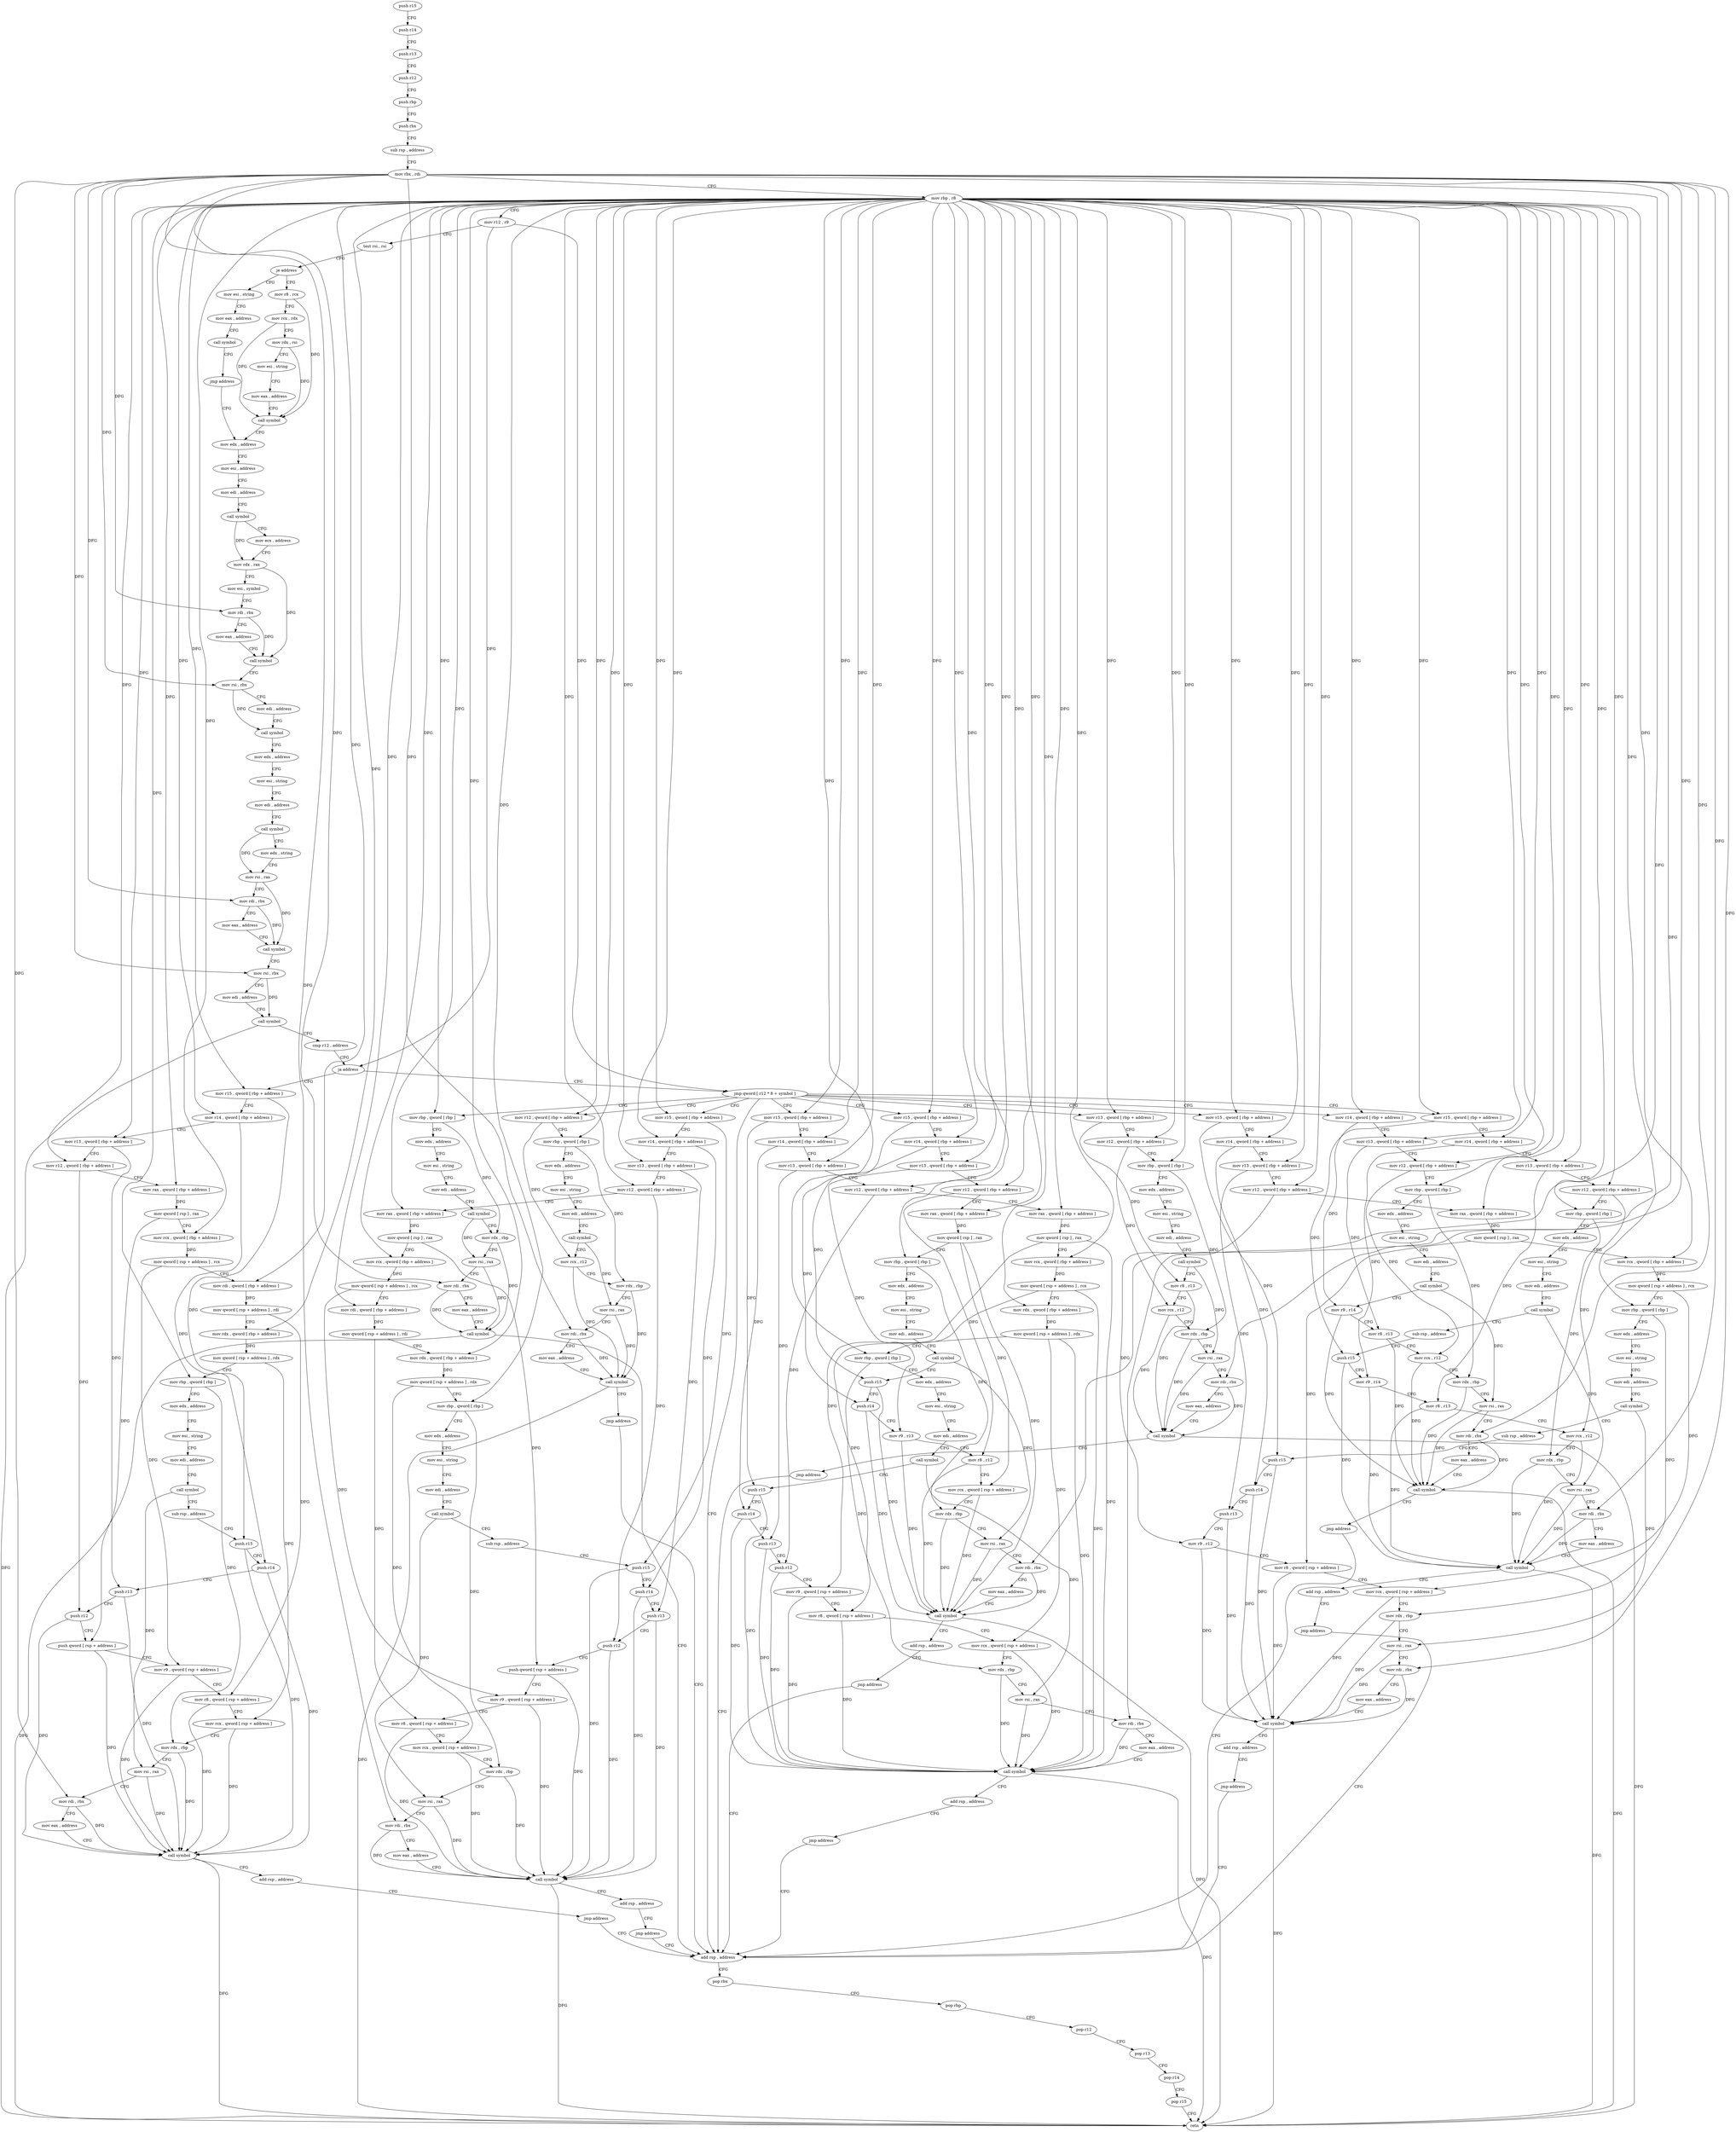 digraph "func" {
"4236779" [label = "push r15" ]
"4236781" [label = "push r14" ]
"4236783" [label = "push r13" ]
"4236785" [label = "push r12" ]
"4236787" [label = "push rbp" ]
"4236788" [label = "push rbx" ]
"4236789" [label = "sub rsp , address" ]
"4236793" [label = "mov rbx , rdi" ]
"4236796" [label = "mov rbp , r8" ]
"4236799" [label = "mov r12 , r9" ]
"4236802" [label = "test rsi , rsi" ]
"4236805" [label = "je address" ]
"4236966" [label = "mov esi , string" ]
"4236811" [label = "mov r8 , rcx" ]
"4236971" [label = "mov eax , address" ]
"4236976" [label = "call symbol" ]
"4236981" [label = "jmp address" ]
"4236835" [label = "mov edx , address" ]
"4236814" [label = "mov rcx , rdx" ]
"4236817" [label = "mov rdx , rsi" ]
"4236820" [label = "mov esi , string" ]
"4236825" [label = "mov eax , address" ]
"4236830" [label = "call symbol" ]
"4236840" [label = "mov esi , address" ]
"4236845" [label = "mov edi , address" ]
"4236850" [label = "call symbol" ]
"4236855" [label = "mov ecx , address" ]
"4236860" [label = "mov rdx , rax" ]
"4236863" [label = "mov esi , symbol" ]
"4236868" [label = "mov rdi , rbx" ]
"4236871" [label = "mov eax , address" ]
"4236876" [label = "call symbol" ]
"4236881" [label = "mov rsi , rbx" ]
"4236884" [label = "mov edi , address" ]
"4236889" [label = "call symbol" ]
"4236894" [label = "mov edx , address" ]
"4236899" [label = "mov esi , string" ]
"4236904" [label = "mov edi , address" ]
"4236909" [label = "call symbol" ]
"4236914" [label = "mov edx , string" ]
"4236919" [label = "mov rsi , rax" ]
"4236922" [label = "mov rdi , rbx" ]
"4236925" [label = "mov eax , address" ]
"4236930" [label = "call symbol" ]
"4236935" [label = "mov rsi , rbx" ]
"4236938" [label = "mov edi , address" ]
"4236943" [label = "call symbol" ]
"4236948" [label = "cmp r12 , address" ]
"4236952" [label = "ja address" ]
"4237757" [label = "mov r15 , qword [ rbp + address ]" ]
"4236958" [label = "jmp qword [ r12 * 8 + symbol ]" ]
"4237761" [label = "mov r14 , qword [ rbp + address ]" ]
"4237765" [label = "mov r13 , qword [ rbp + address ]" ]
"4237769" [label = "mov r12 , qword [ rbp + address ]" ]
"4237773" [label = "mov rax , qword [ rbp + address ]" ]
"4237777" [label = "mov qword [ rsp ] , rax" ]
"4237781" [label = "mov rcx , qword [ rbp + address ]" ]
"4237785" [label = "mov qword [ rsp + address ] , rcx" ]
"4237790" [label = "mov rdi , qword [ rbp + address ]" ]
"4237794" [label = "mov qword [ rsp + address ] , rdi" ]
"4237799" [label = "mov rdx , qword [ rbp + address ]" ]
"4237803" [label = "mov qword [ rsp + address ] , rdx" ]
"4237808" [label = "mov rbp , qword [ rbp ]" ]
"4237812" [label = "mov edx , address" ]
"4237817" [label = "mov esi , string" ]
"4237822" [label = "mov edi , address" ]
"4237827" [label = "call symbol" ]
"4237832" [label = "sub rsp , address" ]
"4237836" [label = "push r15" ]
"4237838" [label = "push r14" ]
"4237840" [label = "push r13" ]
"4237842" [label = "push r12" ]
"4237844" [label = "push qword [ rsp + address ]" ]
"4237848" [label = "mov r9 , qword [ rsp + address ]" ]
"4237853" [label = "mov r8 , qword [ rsp + address ]" ]
"4237858" [label = "mov rcx , qword [ rsp + address ]" ]
"4237863" [label = "mov rdx , rbp" ]
"4237866" [label = "mov rsi , rax" ]
"4237869" [label = "mov rdi , rbx" ]
"4237872" [label = "mov eax , address" ]
"4237877" [label = "call symbol" ]
"4237882" [label = "add rsp , address" ]
"4237886" [label = "jmp address" ]
"4237029" [label = "add rsp , address" ]
"4236986" [label = "mov rbp , qword [ rbp ]" ]
"4237044" [label = "mov r12 , qword [ rbp + address ]" ]
"4237096" [label = "mov r13 , qword [ rbp + address ]" ]
"4237155" [label = "mov r14 , qword [ rbp + address ]" ]
"4237224" [label = "mov r15 , qword [ rbp + address ]" ]
"4237307" [label = "mov r15 , qword [ rbp + address ]" ]
"4237398" [label = "mov r15 , qword [ rbp + address ]" ]
"4237506" [label = "mov r15 , qword [ rbp + address ]" ]
"4237623" [label = "mov r15 , qword [ rbp + address ]" ]
"4237033" [label = "pop rbx" ]
"4237034" [label = "pop rbp" ]
"4237035" [label = "pop r12" ]
"4237037" [label = "pop r13" ]
"4237039" [label = "pop r14" ]
"4237041" [label = "pop r15" ]
"4237043" [label = "retn" ]
"4236990" [label = "mov edx , address" ]
"4236995" [label = "mov esi , string" ]
"4237000" [label = "mov edi , address" ]
"4237005" [label = "call symbol" ]
"4237010" [label = "mov rdx , rbp" ]
"4237013" [label = "mov rsi , rax" ]
"4237016" [label = "mov rdi , rbx" ]
"4237019" [label = "mov eax , address" ]
"4237024" [label = "call symbol" ]
"4237048" [label = "mov rbp , qword [ rbp ]" ]
"4237052" [label = "mov edx , address" ]
"4237057" [label = "mov esi , string" ]
"4237062" [label = "mov edi , address" ]
"4237067" [label = "call symbol" ]
"4237072" [label = "mov rcx , r12" ]
"4237075" [label = "mov rdx , rbp" ]
"4237078" [label = "mov rsi , rax" ]
"4237081" [label = "mov rdi , rbx" ]
"4237084" [label = "mov eax , address" ]
"4237089" [label = "call symbol" ]
"4237094" [label = "jmp address" ]
"4237100" [label = "mov r12 , qword [ rbp + address ]" ]
"4237104" [label = "mov rbp , qword [ rbp ]" ]
"4237108" [label = "mov edx , address" ]
"4237113" [label = "mov esi , string" ]
"4237118" [label = "mov edi , address" ]
"4237123" [label = "call symbol" ]
"4237128" [label = "mov r8 , r13" ]
"4237131" [label = "mov rcx , r12" ]
"4237134" [label = "mov rdx , rbp" ]
"4237137" [label = "mov rsi , rax" ]
"4237140" [label = "mov rdi , rbx" ]
"4237143" [label = "mov eax , address" ]
"4237148" [label = "call symbol" ]
"4237153" [label = "jmp address" ]
"4237159" [label = "mov r13 , qword [ rbp + address ]" ]
"4237163" [label = "mov r12 , qword [ rbp + address ]" ]
"4237167" [label = "mov rbp , qword [ rbp ]" ]
"4237171" [label = "mov edx , address" ]
"4237176" [label = "mov esi , string" ]
"4237181" [label = "mov edi , address" ]
"4237186" [label = "call symbol" ]
"4237191" [label = "mov r9 , r14" ]
"4237194" [label = "mov r8 , r13" ]
"4237197" [label = "mov rcx , r12" ]
"4237200" [label = "mov rdx , rbp" ]
"4237203" [label = "mov rsi , rax" ]
"4237206" [label = "mov rdi , rbx" ]
"4237209" [label = "mov eax , address" ]
"4237214" [label = "call symbol" ]
"4237219" [label = "jmp address" ]
"4237228" [label = "mov r14 , qword [ rbp + address ]" ]
"4237232" [label = "mov r13 , qword [ rbp + address ]" ]
"4237236" [label = "mov r12 , qword [ rbp + address ]" ]
"4237240" [label = "mov rbp , qword [ rbp ]" ]
"4237244" [label = "mov edx , address" ]
"4237249" [label = "mov esi , string" ]
"4237254" [label = "mov edi , address" ]
"4237259" [label = "call symbol" ]
"4237264" [label = "sub rsp , address" ]
"4237268" [label = "push r15" ]
"4237270" [label = "mov r9 , r14" ]
"4237273" [label = "mov r8 , r13" ]
"4237276" [label = "mov rcx , r12" ]
"4237279" [label = "mov rdx , rbp" ]
"4237282" [label = "mov rsi , rax" ]
"4237285" [label = "mov rdi , rbx" ]
"4237288" [label = "mov eax , address" ]
"4237293" [label = "call symbol" ]
"4237298" [label = "add rsp , address" ]
"4237302" [label = "jmp address" ]
"4237311" [label = "mov r14 , qword [ rbp + address ]" ]
"4237315" [label = "mov r13 , qword [ rbp + address ]" ]
"4237319" [label = "mov r12 , qword [ rbp + address ]" ]
"4237323" [label = "mov rax , qword [ rbp + address ]" ]
"4237327" [label = "mov qword [ rsp ] , rax" ]
"4237331" [label = "mov rbp , qword [ rbp ]" ]
"4237335" [label = "mov edx , address" ]
"4237340" [label = "mov esi , string" ]
"4237345" [label = "mov edi , address" ]
"4237350" [label = "call symbol" ]
"4237355" [label = "push r15" ]
"4237357" [label = "push r14" ]
"4237359" [label = "mov r9 , r13" ]
"4237362" [label = "mov r8 , r12" ]
"4237365" [label = "mov rcx , qword [ rsp + address ]" ]
"4237370" [label = "mov rdx , rbp" ]
"4237373" [label = "mov rsi , rax" ]
"4237376" [label = "mov rdi , rbx" ]
"4237379" [label = "mov eax , address" ]
"4237384" [label = "call symbol" ]
"4237389" [label = "add rsp , address" ]
"4237393" [label = "jmp address" ]
"4237402" [label = "mov r14 , qword [ rbp + address ]" ]
"4237406" [label = "mov r13 , qword [ rbp + address ]" ]
"4237410" [label = "mov r12 , qword [ rbp + address ]" ]
"4237414" [label = "mov rax , qword [ rbp + address ]" ]
"4237418" [label = "mov qword [ rsp ] , rax" ]
"4237422" [label = "mov rcx , qword [ rbp + address ]" ]
"4237426" [label = "mov qword [ rsp + address ] , rcx" ]
"4237431" [label = "mov rbp , qword [ rbp ]" ]
"4237435" [label = "mov edx , address" ]
"4237440" [label = "mov esi , string" ]
"4237445" [label = "mov edi , address" ]
"4237450" [label = "call symbol" ]
"4237455" [label = "sub rsp , address" ]
"4237459" [label = "push r15" ]
"4237461" [label = "push r14" ]
"4237463" [label = "push r13" ]
"4237465" [label = "mov r9 , r12" ]
"4237468" [label = "mov r8 , qword [ rsp + address ]" ]
"4237473" [label = "mov rcx , qword [ rsp + address ]" ]
"4237478" [label = "mov rdx , rbp" ]
"4237481" [label = "mov rsi , rax" ]
"4237484" [label = "mov rdi , rbx" ]
"4237487" [label = "mov eax , address" ]
"4237492" [label = "call symbol" ]
"4237497" [label = "add rsp , address" ]
"4237501" [label = "jmp address" ]
"4237510" [label = "mov r14 , qword [ rbp + address ]" ]
"4237514" [label = "mov r13 , qword [ rbp + address ]" ]
"4237518" [label = "mov r12 , qword [ rbp + address ]" ]
"4237522" [label = "mov rax , qword [ rbp + address ]" ]
"4237526" [label = "mov qword [ rsp ] , rax" ]
"4237530" [label = "mov rcx , qword [ rbp + address ]" ]
"4237534" [label = "mov qword [ rsp + address ] , rcx" ]
"4237539" [label = "mov rdx , qword [ rbp + address ]" ]
"4237543" [label = "mov qword [ rsp + address ] , rdx" ]
"4237548" [label = "mov rbp , qword [ rbp ]" ]
"4237552" [label = "mov edx , address" ]
"4237557" [label = "mov esi , string" ]
"4237562" [label = "mov edi , address" ]
"4237567" [label = "call symbol" ]
"4237572" [label = "push r15" ]
"4237574" [label = "push r14" ]
"4237576" [label = "push r13" ]
"4237578" [label = "push r12" ]
"4237580" [label = "mov r9 , qword [ rsp + address ]" ]
"4237585" [label = "mov r8 , qword [ rsp + address ]" ]
"4237590" [label = "mov rcx , qword [ rsp + address ]" ]
"4237595" [label = "mov rdx , rbp" ]
"4237598" [label = "mov rsi , rax" ]
"4237601" [label = "mov rdi , rbx" ]
"4237604" [label = "mov eax , address" ]
"4237609" [label = "call symbol" ]
"4237614" [label = "add rsp , address" ]
"4237618" [label = "jmp address" ]
"4237627" [label = "mov r14 , qword [ rbp + address ]" ]
"4237631" [label = "mov r13 , qword [ rbp + address ]" ]
"4237635" [label = "mov r12 , qword [ rbp + address ]" ]
"4237639" [label = "mov rax , qword [ rbp + address ]" ]
"4237643" [label = "mov qword [ rsp ] , rax" ]
"4237647" [label = "mov rcx , qword [ rbp + address ]" ]
"4237651" [label = "mov qword [ rsp + address ] , rcx" ]
"4237656" [label = "mov rdi , qword [ rbp + address ]" ]
"4237660" [label = "mov qword [ rsp + address ] , rdi" ]
"4237665" [label = "mov rdx , qword [ rbp + address ]" ]
"4237669" [label = "mov qword [ rsp + address ] , rdx" ]
"4237674" [label = "mov rbp , qword [ rbp ]" ]
"4237678" [label = "mov edx , address" ]
"4237683" [label = "mov esi , string" ]
"4237688" [label = "mov edi , address" ]
"4237693" [label = "call symbol" ]
"4237698" [label = "sub rsp , address" ]
"4237702" [label = "push r15" ]
"4237704" [label = "push r14" ]
"4237706" [label = "push r13" ]
"4237708" [label = "push r12" ]
"4237710" [label = "push qword [ rsp + address ]" ]
"4237714" [label = "mov r9 , qword [ rsp + address ]" ]
"4237719" [label = "mov r8 , qword [ rsp + address ]" ]
"4237724" [label = "mov rcx , qword [ rsp + address ]" ]
"4237729" [label = "mov rdx , rbp" ]
"4237732" [label = "mov rsi , rax" ]
"4237735" [label = "mov rdi , rbx" ]
"4237738" [label = "mov eax , address" ]
"4237743" [label = "call symbol" ]
"4237748" [label = "add rsp , address" ]
"4237752" [label = "jmp address" ]
"4236779" -> "4236781" [ label = "CFG" ]
"4236781" -> "4236783" [ label = "CFG" ]
"4236783" -> "4236785" [ label = "CFG" ]
"4236785" -> "4236787" [ label = "CFG" ]
"4236787" -> "4236788" [ label = "CFG" ]
"4236788" -> "4236789" [ label = "CFG" ]
"4236789" -> "4236793" [ label = "CFG" ]
"4236793" -> "4236796" [ label = "CFG" ]
"4236793" -> "4236868" [ label = "DFG" ]
"4236793" -> "4236881" [ label = "DFG" ]
"4236793" -> "4236922" [ label = "DFG" ]
"4236793" -> "4236935" [ label = "DFG" ]
"4236793" -> "4237869" [ label = "DFG" ]
"4236793" -> "4237016" [ label = "DFG" ]
"4236793" -> "4237081" [ label = "DFG" ]
"4236793" -> "4237140" [ label = "DFG" ]
"4236793" -> "4237206" [ label = "DFG" ]
"4236793" -> "4237285" [ label = "DFG" ]
"4236793" -> "4237376" [ label = "DFG" ]
"4236793" -> "4237484" [ label = "DFG" ]
"4236793" -> "4237601" [ label = "DFG" ]
"4236793" -> "4237735" [ label = "DFG" ]
"4236796" -> "4236799" [ label = "CFG" ]
"4236796" -> "4237757" [ label = "DFG" ]
"4236796" -> "4237761" [ label = "DFG" ]
"4236796" -> "4237765" [ label = "DFG" ]
"4236796" -> "4237769" [ label = "DFG" ]
"4236796" -> "4237773" [ label = "DFG" ]
"4236796" -> "4237781" [ label = "DFG" ]
"4236796" -> "4237790" [ label = "DFG" ]
"4236796" -> "4237799" [ label = "DFG" ]
"4236796" -> "4237808" [ label = "DFG" ]
"4236796" -> "4236986" [ label = "DFG" ]
"4236796" -> "4237044" [ label = "DFG" ]
"4236796" -> "4237048" [ label = "DFG" ]
"4236796" -> "4237096" [ label = "DFG" ]
"4236796" -> "4237100" [ label = "DFG" ]
"4236796" -> "4237104" [ label = "DFG" ]
"4236796" -> "4237155" [ label = "DFG" ]
"4236796" -> "4237159" [ label = "DFG" ]
"4236796" -> "4237163" [ label = "DFG" ]
"4236796" -> "4237167" [ label = "DFG" ]
"4236796" -> "4237224" [ label = "DFG" ]
"4236796" -> "4237228" [ label = "DFG" ]
"4236796" -> "4237232" [ label = "DFG" ]
"4236796" -> "4237236" [ label = "DFG" ]
"4236796" -> "4237240" [ label = "DFG" ]
"4236796" -> "4237307" [ label = "DFG" ]
"4236796" -> "4237311" [ label = "DFG" ]
"4236796" -> "4237315" [ label = "DFG" ]
"4236796" -> "4237319" [ label = "DFG" ]
"4236796" -> "4237323" [ label = "DFG" ]
"4236796" -> "4237331" [ label = "DFG" ]
"4236796" -> "4237398" [ label = "DFG" ]
"4236796" -> "4237402" [ label = "DFG" ]
"4236796" -> "4237406" [ label = "DFG" ]
"4236796" -> "4237410" [ label = "DFG" ]
"4236796" -> "4237414" [ label = "DFG" ]
"4236796" -> "4237422" [ label = "DFG" ]
"4236796" -> "4237431" [ label = "DFG" ]
"4236796" -> "4237506" [ label = "DFG" ]
"4236796" -> "4237510" [ label = "DFG" ]
"4236796" -> "4237514" [ label = "DFG" ]
"4236796" -> "4237518" [ label = "DFG" ]
"4236796" -> "4237522" [ label = "DFG" ]
"4236796" -> "4237530" [ label = "DFG" ]
"4236796" -> "4237539" [ label = "DFG" ]
"4236796" -> "4237548" [ label = "DFG" ]
"4236796" -> "4237623" [ label = "DFG" ]
"4236796" -> "4237627" [ label = "DFG" ]
"4236796" -> "4237631" [ label = "DFG" ]
"4236796" -> "4237635" [ label = "DFG" ]
"4236796" -> "4237639" [ label = "DFG" ]
"4236796" -> "4237647" [ label = "DFG" ]
"4236796" -> "4237656" [ label = "DFG" ]
"4236796" -> "4237665" [ label = "DFG" ]
"4236796" -> "4237674" [ label = "DFG" ]
"4236799" -> "4236802" [ label = "CFG" ]
"4236799" -> "4236952" [ label = "DFG" ]
"4236799" -> "4236958" [ label = "DFG" ]
"4236802" -> "4236805" [ label = "CFG" ]
"4236805" -> "4236966" [ label = "CFG" ]
"4236805" -> "4236811" [ label = "CFG" ]
"4236966" -> "4236971" [ label = "CFG" ]
"4236811" -> "4236814" [ label = "CFG" ]
"4236811" -> "4236830" [ label = "DFG" ]
"4236971" -> "4236976" [ label = "CFG" ]
"4236976" -> "4236981" [ label = "CFG" ]
"4236981" -> "4236835" [ label = "CFG" ]
"4236835" -> "4236840" [ label = "CFG" ]
"4236814" -> "4236817" [ label = "CFG" ]
"4236814" -> "4236830" [ label = "DFG" ]
"4236817" -> "4236820" [ label = "CFG" ]
"4236817" -> "4236830" [ label = "DFG" ]
"4236820" -> "4236825" [ label = "CFG" ]
"4236825" -> "4236830" [ label = "CFG" ]
"4236830" -> "4236835" [ label = "CFG" ]
"4236840" -> "4236845" [ label = "CFG" ]
"4236845" -> "4236850" [ label = "CFG" ]
"4236850" -> "4236855" [ label = "CFG" ]
"4236850" -> "4236860" [ label = "DFG" ]
"4236855" -> "4236860" [ label = "CFG" ]
"4236860" -> "4236863" [ label = "CFG" ]
"4236860" -> "4236876" [ label = "DFG" ]
"4236863" -> "4236868" [ label = "CFG" ]
"4236868" -> "4236871" [ label = "CFG" ]
"4236868" -> "4236876" [ label = "DFG" ]
"4236871" -> "4236876" [ label = "CFG" ]
"4236876" -> "4236881" [ label = "CFG" ]
"4236881" -> "4236884" [ label = "CFG" ]
"4236881" -> "4236889" [ label = "DFG" ]
"4236884" -> "4236889" [ label = "CFG" ]
"4236889" -> "4236894" [ label = "CFG" ]
"4236894" -> "4236899" [ label = "CFG" ]
"4236899" -> "4236904" [ label = "CFG" ]
"4236904" -> "4236909" [ label = "CFG" ]
"4236909" -> "4236914" [ label = "CFG" ]
"4236909" -> "4236919" [ label = "DFG" ]
"4236914" -> "4236919" [ label = "CFG" ]
"4236919" -> "4236922" [ label = "CFG" ]
"4236919" -> "4236930" [ label = "DFG" ]
"4236922" -> "4236925" [ label = "CFG" ]
"4236922" -> "4236930" [ label = "DFG" ]
"4236925" -> "4236930" [ label = "CFG" ]
"4236930" -> "4236935" [ label = "CFG" ]
"4236935" -> "4236938" [ label = "CFG" ]
"4236935" -> "4236943" [ label = "DFG" ]
"4236938" -> "4236943" [ label = "CFG" ]
"4236943" -> "4236948" [ label = "CFG" ]
"4236943" -> "4237043" [ label = "DFG" ]
"4236948" -> "4236952" [ label = "CFG" ]
"4236952" -> "4237757" [ label = "CFG" ]
"4236952" -> "4236958" [ label = "CFG" ]
"4237757" -> "4237761" [ label = "CFG" ]
"4237757" -> "4237836" [ label = "DFG" ]
"4236958" -> "4236986" [ label = "CFG" ]
"4236958" -> "4237029" [ label = "CFG" ]
"4236958" -> "4237044" [ label = "CFG" ]
"4236958" -> "4237096" [ label = "CFG" ]
"4236958" -> "4237155" [ label = "CFG" ]
"4236958" -> "4237224" [ label = "CFG" ]
"4236958" -> "4237307" [ label = "CFG" ]
"4236958" -> "4237398" [ label = "CFG" ]
"4236958" -> "4237506" [ label = "CFG" ]
"4236958" -> "4237623" [ label = "CFG" ]
"4237761" -> "4237765" [ label = "CFG" ]
"4237761" -> "4237838" [ label = "DFG" ]
"4237765" -> "4237769" [ label = "CFG" ]
"4237765" -> "4237840" [ label = "DFG" ]
"4237769" -> "4237773" [ label = "CFG" ]
"4237769" -> "4237842" [ label = "DFG" ]
"4237773" -> "4237777" [ label = "DFG" ]
"4237777" -> "4237781" [ label = "CFG" ]
"4237777" -> "4237844" [ label = "DFG" ]
"4237781" -> "4237785" [ label = "DFG" ]
"4237785" -> "4237790" [ label = "CFG" ]
"4237785" -> "4237848" [ label = "DFG" ]
"4237790" -> "4237794" [ label = "DFG" ]
"4237794" -> "4237799" [ label = "CFG" ]
"4237794" -> "4237853" [ label = "DFG" ]
"4237799" -> "4237803" [ label = "DFG" ]
"4237803" -> "4237808" [ label = "CFG" ]
"4237803" -> "4237858" [ label = "DFG" ]
"4237808" -> "4237812" [ label = "CFG" ]
"4237808" -> "4237863" [ label = "DFG" ]
"4237812" -> "4237817" [ label = "CFG" ]
"4237817" -> "4237822" [ label = "CFG" ]
"4237822" -> "4237827" [ label = "CFG" ]
"4237827" -> "4237832" [ label = "CFG" ]
"4237827" -> "4237866" [ label = "DFG" ]
"4237832" -> "4237836" [ label = "CFG" ]
"4237836" -> "4237838" [ label = "CFG" ]
"4237836" -> "4237877" [ label = "DFG" ]
"4237838" -> "4237840" [ label = "CFG" ]
"4237838" -> "4237877" [ label = "DFG" ]
"4237840" -> "4237842" [ label = "CFG" ]
"4237840" -> "4237877" [ label = "DFG" ]
"4237842" -> "4237844" [ label = "CFG" ]
"4237842" -> "4237877" [ label = "DFG" ]
"4237844" -> "4237848" [ label = "CFG" ]
"4237844" -> "4237877" [ label = "DFG" ]
"4237848" -> "4237853" [ label = "CFG" ]
"4237848" -> "4237877" [ label = "DFG" ]
"4237853" -> "4237858" [ label = "CFG" ]
"4237853" -> "4237877" [ label = "DFG" ]
"4237858" -> "4237863" [ label = "CFG" ]
"4237858" -> "4237877" [ label = "DFG" ]
"4237863" -> "4237866" [ label = "CFG" ]
"4237863" -> "4237877" [ label = "DFG" ]
"4237866" -> "4237869" [ label = "CFG" ]
"4237866" -> "4237877" [ label = "DFG" ]
"4237869" -> "4237872" [ label = "CFG" ]
"4237869" -> "4237877" [ label = "DFG" ]
"4237872" -> "4237877" [ label = "CFG" ]
"4237877" -> "4237882" [ label = "CFG" ]
"4237877" -> "4237043" [ label = "DFG" ]
"4237882" -> "4237886" [ label = "CFG" ]
"4237886" -> "4237029" [ label = "CFG" ]
"4237029" -> "4237033" [ label = "CFG" ]
"4236986" -> "4236990" [ label = "CFG" ]
"4236986" -> "4237010" [ label = "DFG" ]
"4237044" -> "4237048" [ label = "CFG" ]
"4237044" -> "4237072" [ label = "DFG" ]
"4237096" -> "4237100" [ label = "CFG" ]
"4237096" -> "4237128" [ label = "DFG" ]
"4237155" -> "4237159" [ label = "CFG" ]
"4237155" -> "4237191" [ label = "DFG" ]
"4237224" -> "4237228" [ label = "CFG" ]
"4237224" -> "4237268" [ label = "DFG" ]
"4237307" -> "4237311" [ label = "CFG" ]
"4237307" -> "4237355" [ label = "DFG" ]
"4237398" -> "4237402" [ label = "CFG" ]
"4237398" -> "4237459" [ label = "DFG" ]
"4237506" -> "4237510" [ label = "CFG" ]
"4237506" -> "4237572" [ label = "DFG" ]
"4237623" -> "4237627" [ label = "CFG" ]
"4237623" -> "4237702" [ label = "DFG" ]
"4237033" -> "4237034" [ label = "CFG" ]
"4237034" -> "4237035" [ label = "CFG" ]
"4237035" -> "4237037" [ label = "CFG" ]
"4237037" -> "4237039" [ label = "CFG" ]
"4237039" -> "4237041" [ label = "CFG" ]
"4237041" -> "4237043" [ label = "CFG" ]
"4236990" -> "4236995" [ label = "CFG" ]
"4236995" -> "4237000" [ label = "CFG" ]
"4237000" -> "4237005" [ label = "CFG" ]
"4237005" -> "4237010" [ label = "CFG" ]
"4237005" -> "4237013" [ label = "DFG" ]
"4237010" -> "4237013" [ label = "CFG" ]
"4237010" -> "4237024" [ label = "DFG" ]
"4237013" -> "4237016" [ label = "CFG" ]
"4237013" -> "4237024" [ label = "DFG" ]
"4237016" -> "4237019" [ label = "CFG" ]
"4237016" -> "4237024" [ label = "DFG" ]
"4237019" -> "4237024" [ label = "CFG" ]
"4237024" -> "4237029" [ label = "CFG" ]
"4237024" -> "4237043" [ label = "DFG" ]
"4237048" -> "4237052" [ label = "CFG" ]
"4237048" -> "4237075" [ label = "DFG" ]
"4237052" -> "4237057" [ label = "CFG" ]
"4237057" -> "4237062" [ label = "CFG" ]
"4237062" -> "4237067" [ label = "CFG" ]
"4237067" -> "4237072" [ label = "CFG" ]
"4237067" -> "4237078" [ label = "DFG" ]
"4237072" -> "4237075" [ label = "CFG" ]
"4237072" -> "4237089" [ label = "DFG" ]
"4237075" -> "4237078" [ label = "CFG" ]
"4237075" -> "4237089" [ label = "DFG" ]
"4237078" -> "4237081" [ label = "CFG" ]
"4237078" -> "4237089" [ label = "DFG" ]
"4237081" -> "4237084" [ label = "CFG" ]
"4237081" -> "4237089" [ label = "DFG" ]
"4237084" -> "4237089" [ label = "CFG" ]
"4237089" -> "4237094" [ label = "CFG" ]
"4237089" -> "4237043" [ label = "DFG" ]
"4237094" -> "4237029" [ label = "CFG" ]
"4237100" -> "4237104" [ label = "CFG" ]
"4237100" -> "4237131" [ label = "DFG" ]
"4237104" -> "4237108" [ label = "CFG" ]
"4237104" -> "4237134" [ label = "DFG" ]
"4237108" -> "4237113" [ label = "CFG" ]
"4237113" -> "4237118" [ label = "CFG" ]
"4237118" -> "4237123" [ label = "CFG" ]
"4237123" -> "4237128" [ label = "CFG" ]
"4237123" -> "4237137" [ label = "DFG" ]
"4237128" -> "4237131" [ label = "CFG" ]
"4237128" -> "4237148" [ label = "DFG" ]
"4237131" -> "4237134" [ label = "CFG" ]
"4237131" -> "4237148" [ label = "DFG" ]
"4237134" -> "4237137" [ label = "CFG" ]
"4237134" -> "4237148" [ label = "DFG" ]
"4237137" -> "4237140" [ label = "CFG" ]
"4237137" -> "4237148" [ label = "DFG" ]
"4237140" -> "4237143" [ label = "CFG" ]
"4237140" -> "4237148" [ label = "DFG" ]
"4237143" -> "4237148" [ label = "CFG" ]
"4237148" -> "4237153" [ label = "CFG" ]
"4237148" -> "4237043" [ label = "DFG" ]
"4237153" -> "4237029" [ label = "CFG" ]
"4237159" -> "4237163" [ label = "CFG" ]
"4237159" -> "4237194" [ label = "DFG" ]
"4237163" -> "4237167" [ label = "CFG" ]
"4237163" -> "4237197" [ label = "DFG" ]
"4237167" -> "4237171" [ label = "CFG" ]
"4237167" -> "4237200" [ label = "DFG" ]
"4237171" -> "4237176" [ label = "CFG" ]
"4237176" -> "4237181" [ label = "CFG" ]
"4237181" -> "4237186" [ label = "CFG" ]
"4237186" -> "4237191" [ label = "CFG" ]
"4237186" -> "4237203" [ label = "DFG" ]
"4237191" -> "4237194" [ label = "CFG" ]
"4237191" -> "4237214" [ label = "DFG" ]
"4237194" -> "4237197" [ label = "CFG" ]
"4237194" -> "4237214" [ label = "DFG" ]
"4237197" -> "4237200" [ label = "CFG" ]
"4237197" -> "4237214" [ label = "DFG" ]
"4237200" -> "4237203" [ label = "CFG" ]
"4237200" -> "4237214" [ label = "DFG" ]
"4237203" -> "4237206" [ label = "CFG" ]
"4237203" -> "4237214" [ label = "DFG" ]
"4237206" -> "4237209" [ label = "CFG" ]
"4237206" -> "4237214" [ label = "DFG" ]
"4237209" -> "4237214" [ label = "CFG" ]
"4237214" -> "4237219" [ label = "CFG" ]
"4237214" -> "4237043" [ label = "DFG" ]
"4237219" -> "4237029" [ label = "CFG" ]
"4237228" -> "4237232" [ label = "CFG" ]
"4237228" -> "4237270" [ label = "DFG" ]
"4237232" -> "4237236" [ label = "CFG" ]
"4237232" -> "4237273" [ label = "DFG" ]
"4237236" -> "4237240" [ label = "CFG" ]
"4237236" -> "4237276" [ label = "DFG" ]
"4237240" -> "4237244" [ label = "CFG" ]
"4237240" -> "4237279" [ label = "DFG" ]
"4237244" -> "4237249" [ label = "CFG" ]
"4237249" -> "4237254" [ label = "CFG" ]
"4237254" -> "4237259" [ label = "CFG" ]
"4237259" -> "4237264" [ label = "CFG" ]
"4237259" -> "4237282" [ label = "DFG" ]
"4237264" -> "4237268" [ label = "CFG" ]
"4237268" -> "4237270" [ label = "CFG" ]
"4237268" -> "4237293" [ label = "DFG" ]
"4237270" -> "4237273" [ label = "CFG" ]
"4237270" -> "4237293" [ label = "DFG" ]
"4237273" -> "4237276" [ label = "CFG" ]
"4237273" -> "4237293" [ label = "DFG" ]
"4237276" -> "4237279" [ label = "CFG" ]
"4237276" -> "4237293" [ label = "DFG" ]
"4237279" -> "4237282" [ label = "CFG" ]
"4237279" -> "4237293" [ label = "DFG" ]
"4237282" -> "4237285" [ label = "CFG" ]
"4237282" -> "4237293" [ label = "DFG" ]
"4237285" -> "4237288" [ label = "CFG" ]
"4237285" -> "4237293" [ label = "DFG" ]
"4237288" -> "4237293" [ label = "CFG" ]
"4237293" -> "4237298" [ label = "CFG" ]
"4237293" -> "4237043" [ label = "DFG" ]
"4237298" -> "4237302" [ label = "CFG" ]
"4237302" -> "4237029" [ label = "CFG" ]
"4237311" -> "4237315" [ label = "CFG" ]
"4237311" -> "4237357" [ label = "DFG" ]
"4237315" -> "4237319" [ label = "CFG" ]
"4237315" -> "4237359" [ label = "DFG" ]
"4237319" -> "4237323" [ label = "CFG" ]
"4237319" -> "4237362" [ label = "DFG" ]
"4237323" -> "4237327" [ label = "DFG" ]
"4237327" -> "4237331" [ label = "CFG" ]
"4237327" -> "4237365" [ label = "DFG" ]
"4237327" -> "4237384" [ label = "DFG" ]
"4237331" -> "4237335" [ label = "CFG" ]
"4237331" -> "4237370" [ label = "DFG" ]
"4237335" -> "4237340" [ label = "CFG" ]
"4237340" -> "4237345" [ label = "CFG" ]
"4237345" -> "4237350" [ label = "CFG" ]
"4237350" -> "4237355" [ label = "CFG" ]
"4237350" -> "4237373" [ label = "DFG" ]
"4237355" -> "4237357" [ label = "CFG" ]
"4237355" -> "4237384" [ label = "DFG" ]
"4237357" -> "4237359" [ label = "CFG" ]
"4237357" -> "4237384" [ label = "DFG" ]
"4237359" -> "4237362" [ label = "CFG" ]
"4237359" -> "4237384" [ label = "DFG" ]
"4237362" -> "4237365" [ label = "CFG" ]
"4237362" -> "4237384" [ label = "DFG" ]
"4237365" -> "4237370" [ label = "CFG" ]
"4237365" -> "4237384" [ label = "DFG" ]
"4237370" -> "4237373" [ label = "CFG" ]
"4237370" -> "4237384" [ label = "DFG" ]
"4237373" -> "4237376" [ label = "CFG" ]
"4237373" -> "4237384" [ label = "DFG" ]
"4237376" -> "4237379" [ label = "CFG" ]
"4237376" -> "4237384" [ label = "DFG" ]
"4237379" -> "4237384" [ label = "CFG" ]
"4237384" -> "4237389" [ label = "CFG" ]
"4237384" -> "4237043" [ label = "DFG" ]
"4237389" -> "4237393" [ label = "CFG" ]
"4237393" -> "4237029" [ label = "CFG" ]
"4237402" -> "4237406" [ label = "CFG" ]
"4237402" -> "4237461" [ label = "DFG" ]
"4237406" -> "4237410" [ label = "CFG" ]
"4237406" -> "4237463" [ label = "DFG" ]
"4237410" -> "4237414" [ label = "CFG" ]
"4237410" -> "4237465" [ label = "DFG" ]
"4237414" -> "4237418" [ label = "DFG" ]
"4237418" -> "4237422" [ label = "CFG" ]
"4237418" -> "4237468" [ label = "DFG" ]
"4237422" -> "4237426" [ label = "DFG" ]
"4237426" -> "4237431" [ label = "CFG" ]
"4237426" -> "4237473" [ label = "DFG" ]
"4237431" -> "4237435" [ label = "CFG" ]
"4237431" -> "4237478" [ label = "DFG" ]
"4237435" -> "4237440" [ label = "CFG" ]
"4237440" -> "4237445" [ label = "CFG" ]
"4237445" -> "4237450" [ label = "CFG" ]
"4237450" -> "4237455" [ label = "CFG" ]
"4237450" -> "4237481" [ label = "DFG" ]
"4237455" -> "4237459" [ label = "CFG" ]
"4237459" -> "4237461" [ label = "CFG" ]
"4237459" -> "4237492" [ label = "DFG" ]
"4237461" -> "4237463" [ label = "CFG" ]
"4237461" -> "4237492" [ label = "DFG" ]
"4237463" -> "4237465" [ label = "CFG" ]
"4237463" -> "4237492" [ label = "DFG" ]
"4237465" -> "4237468" [ label = "CFG" ]
"4237465" -> "4237492" [ label = "DFG" ]
"4237468" -> "4237473" [ label = "CFG" ]
"4237468" -> "4237492" [ label = "DFG" ]
"4237473" -> "4237478" [ label = "CFG" ]
"4237473" -> "4237492" [ label = "DFG" ]
"4237478" -> "4237481" [ label = "CFG" ]
"4237478" -> "4237492" [ label = "DFG" ]
"4237481" -> "4237484" [ label = "CFG" ]
"4237481" -> "4237492" [ label = "DFG" ]
"4237484" -> "4237487" [ label = "CFG" ]
"4237484" -> "4237492" [ label = "DFG" ]
"4237487" -> "4237492" [ label = "CFG" ]
"4237492" -> "4237497" [ label = "CFG" ]
"4237492" -> "4237043" [ label = "DFG" ]
"4237497" -> "4237501" [ label = "CFG" ]
"4237501" -> "4237029" [ label = "CFG" ]
"4237510" -> "4237514" [ label = "CFG" ]
"4237510" -> "4237574" [ label = "DFG" ]
"4237514" -> "4237518" [ label = "CFG" ]
"4237514" -> "4237576" [ label = "DFG" ]
"4237518" -> "4237522" [ label = "CFG" ]
"4237518" -> "4237578" [ label = "DFG" ]
"4237522" -> "4237526" [ label = "DFG" ]
"4237526" -> "4237530" [ label = "CFG" ]
"4237526" -> "4237580" [ label = "DFG" ]
"4237526" -> "4237609" [ label = "DFG" ]
"4237530" -> "4237534" [ label = "DFG" ]
"4237534" -> "4237539" [ label = "CFG" ]
"4237534" -> "4237585" [ label = "DFG" ]
"4237534" -> "4237609" [ label = "DFG" ]
"4237539" -> "4237543" [ label = "DFG" ]
"4237543" -> "4237548" [ label = "CFG" ]
"4237543" -> "4237590" [ label = "DFG" ]
"4237543" -> "4237609" [ label = "DFG" ]
"4237548" -> "4237552" [ label = "CFG" ]
"4237548" -> "4237595" [ label = "DFG" ]
"4237552" -> "4237557" [ label = "CFG" ]
"4237557" -> "4237562" [ label = "CFG" ]
"4237562" -> "4237567" [ label = "CFG" ]
"4237567" -> "4237572" [ label = "CFG" ]
"4237567" -> "4237598" [ label = "DFG" ]
"4237572" -> "4237574" [ label = "CFG" ]
"4237572" -> "4237609" [ label = "DFG" ]
"4237574" -> "4237576" [ label = "CFG" ]
"4237574" -> "4237609" [ label = "DFG" ]
"4237576" -> "4237578" [ label = "CFG" ]
"4237576" -> "4237609" [ label = "DFG" ]
"4237578" -> "4237580" [ label = "CFG" ]
"4237578" -> "4237609" [ label = "DFG" ]
"4237580" -> "4237585" [ label = "CFG" ]
"4237580" -> "4237609" [ label = "DFG" ]
"4237585" -> "4237590" [ label = "CFG" ]
"4237585" -> "4237609" [ label = "DFG" ]
"4237590" -> "4237595" [ label = "CFG" ]
"4237590" -> "4237609" [ label = "DFG" ]
"4237595" -> "4237598" [ label = "CFG" ]
"4237595" -> "4237609" [ label = "DFG" ]
"4237598" -> "4237601" [ label = "CFG" ]
"4237598" -> "4237609" [ label = "DFG" ]
"4237601" -> "4237604" [ label = "CFG" ]
"4237601" -> "4237609" [ label = "DFG" ]
"4237604" -> "4237609" [ label = "CFG" ]
"4237609" -> "4237614" [ label = "CFG" ]
"4237609" -> "4237043" [ label = "DFG" ]
"4237614" -> "4237618" [ label = "CFG" ]
"4237618" -> "4237029" [ label = "CFG" ]
"4237627" -> "4237631" [ label = "CFG" ]
"4237627" -> "4237704" [ label = "DFG" ]
"4237631" -> "4237635" [ label = "CFG" ]
"4237631" -> "4237706" [ label = "DFG" ]
"4237635" -> "4237639" [ label = "CFG" ]
"4237635" -> "4237708" [ label = "DFG" ]
"4237639" -> "4237643" [ label = "DFG" ]
"4237643" -> "4237647" [ label = "CFG" ]
"4237643" -> "4237710" [ label = "DFG" ]
"4237647" -> "4237651" [ label = "DFG" ]
"4237651" -> "4237656" [ label = "CFG" ]
"4237651" -> "4237714" [ label = "DFG" ]
"4237656" -> "4237660" [ label = "DFG" ]
"4237660" -> "4237665" [ label = "CFG" ]
"4237660" -> "4237719" [ label = "DFG" ]
"4237665" -> "4237669" [ label = "DFG" ]
"4237669" -> "4237674" [ label = "CFG" ]
"4237669" -> "4237724" [ label = "DFG" ]
"4237674" -> "4237678" [ label = "CFG" ]
"4237674" -> "4237729" [ label = "DFG" ]
"4237678" -> "4237683" [ label = "CFG" ]
"4237683" -> "4237688" [ label = "CFG" ]
"4237688" -> "4237693" [ label = "CFG" ]
"4237693" -> "4237698" [ label = "CFG" ]
"4237693" -> "4237732" [ label = "DFG" ]
"4237698" -> "4237702" [ label = "CFG" ]
"4237702" -> "4237704" [ label = "CFG" ]
"4237702" -> "4237743" [ label = "DFG" ]
"4237704" -> "4237706" [ label = "CFG" ]
"4237704" -> "4237743" [ label = "DFG" ]
"4237706" -> "4237708" [ label = "CFG" ]
"4237706" -> "4237743" [ label = "DFG" ]
"4237708" -> "4237710" [ label = "CFG" ]
"4237708" -> "4237743" [ label = "DFG" ]
"4237710" -> "4237714" [ label = "CFG" ]
"4237710" -> "4237743" [ label = "DFG" ]
"4237714" -> "4237719" [ label = "CFG" ]
"4237714" -> "4237743" [ label = "DFG" ]
"4237719" -> "4237724" [ label = "CFG" ]
"4237719" -> "4237743" [ label = "DFG" ]
"4237724" -> "4237729" [ label = "CFG" ]
"4237724" -> "4237743" [ label = "DFG" ]
"4237729" -> "4237732" [ label = "CFG" ]
"4237729" -> "4237743" [ label = "DFG" ]
"4237732" -> "4237735" [ label = "CFG" ]
"4237732" -> "4237743" [ label = "DFG" ]
"4237735" -> "4237738" [ label = "CFG" ]
"4237735" -> "4237743" [ label = "DFG" ]
"4237738" -> "4237743" [ label = "CFG" ]
"4237743" -> "4237748" [ label = "CFG" ]
"4237743" -> "4237043" [ label = "DFG" ]
"4237748" -> "4237752" [ label = "CFG" ]
"4237752" -> "4237029" [ label = "CFG" ]
}
